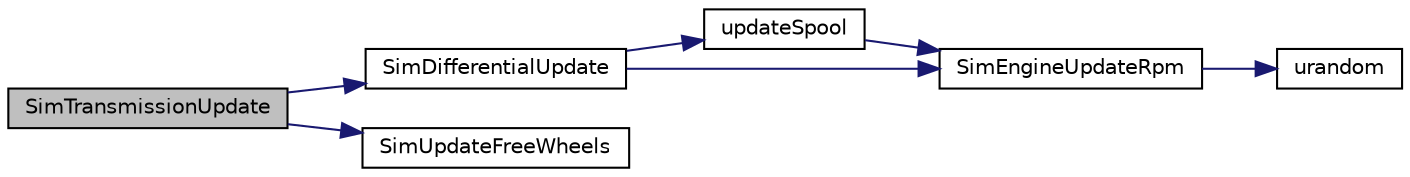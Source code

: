 digraph "SimTransmissionUpdate"
{
  edge [fontname="Helvetica",fontsize="10",labelfontname="Helvetica",labelfontsize="10"];
  node [fontname="Helvetica",fontsize="10",shape=record];
  rankdir="LR";
  Node1 [label="SimTransmissionUpdate",height=0.2,width=0.4,color="black", fillcolor="grey75", style="filled", fontcolor="black"];
  Node1 -> Node2 [color="midnightblue",fontsize="10",style="solid",fontname="Helvetica"];
  Node2 [label="SimDifferentialUpdate",height=0.2,width=0.4,color="black", fillcolor="white", style="filled",URL="$differential_8cpp.html#a4199e7f93f5c4ef6534c07fe057b9dec"];
  Node2 -> Node3 [color="midnightblue",fontsize="10",style="solid",fontname="Helvetica"];
  Node3 [label="updateSpool",height=0.2,width=0.4,color="black", fillcolor="white", style="filled",URL="$differential_8cpp.html#a60c177700a97821bf0350e88315cfbe7"];
  Node3 -> Node4 [color="midnightblue",fontsize="10",style="solid",fontname="Helvetica"];
  Node4 [label="SimEngineUpdateRpm",height=0.2,width=0.4,color="black", fillcolor="white", style="filled",URL="$engine_8cpp.html#ae1009939b3afed994d111c57be5b5887"];
  Node4 -> Node5 [color="midnightblue",fontsize="10",style="solid",fontname="Helvetica"];
  Node5 [label="urandom",height=0.2,width=0.4,color="black", fillcolor="white", style="filled",URL="$_distribution_8cpp.html#a5d688d70363408aef33fdb9bea5f7d50"];
  Node2 -> Node4 [color="midnightblue",fontsize="10",style="solid",fontname="Helvetica"];
  Node1 -> Node6 [color="midnightblue",fontsize="10",style="solid",fontname="Helvetica"];
  Node6 [label="SimUpdateFreeWheels",height=0.2,width=0.4,color="black", fillcolor="white", style="filled",URL="$sim_8h.html#aa04bf6a4fa5b49f40c7d992a02852f25"];
}
